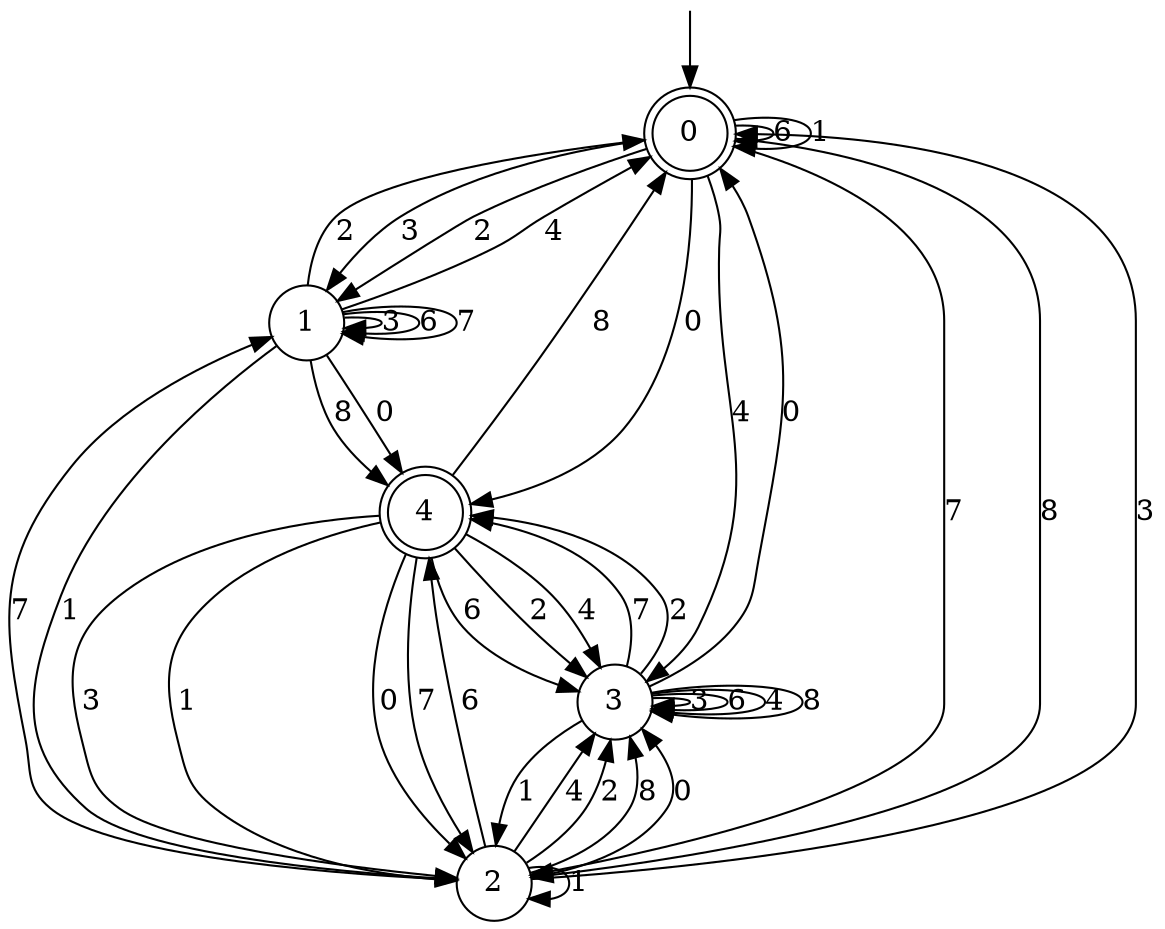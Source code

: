 digraph g {

	s0 [shape="doublecircle" label="0"];
	s1 [shape="circle" label="1"];
	s2 [shape="circle" label="2"];
	s3 [shape="circle" label="3"];
	s4 [shape="doublecircle" label="4"];
	s0 -> s1 [label="3"];
	s0 -> s0 [label="6"];
	s0 -> s0 [label="1"];
	s0 -> s2 [label="7"];
	s0 -> s3 [label="4"];
	s0 -> s1 [label="2"];
	s0 -> s2 [label="8"];
	s0 -> s4 [label="0"];
	s1 -> s1 [label="3"];
	s1 -> s1 [label="6"];
	s1 -> s2 [label="1"];
	s1 -> s1 [label="7"];
	s1 -> s0 [label="4"];
	s1 -> s0 [label="2"];
	s1 -> s4 [label="8"];
	s1 -> s4 [label="0"];
	s2 -> s0 [label="3"];
	s2 -> s4 [label="6"];
	s2 -> s2 [label="1"];
	s2 -> s1 [label="7"];
	s2 -> s3 [label="4"];
	s2 -> s3 [label="2"];
	s2 -> s3 [label="8"];
	s2 -> s3 [label="0"];
	s3 -> s3 [label="3"];
	s3 -> s3 [label="6"];
	s3 -> s2 [label="1"];
	s3 -> s4 [label="7"];
	s3 -> s3 [label="4"];
	s3 -> s4 [label="2"];
	s3 -> s3 [label="8"];
	s3 -> s0 [label="0"];
	s4 -> s2 [label="3"];
	s4 -> s3 [label="6"];
	s4 -> s2 [label="1"];
	s4 -> s2 [label="7"];
	s4 -> s3 [label="4"];
	s4 -> s3 [label="2"];
	s4 -> s0 [label="8"];
	s4 -> s2 [label="0"];

__start0 [label="" shape="none" width="0" height="0"];
__start0 -> s0;

}
